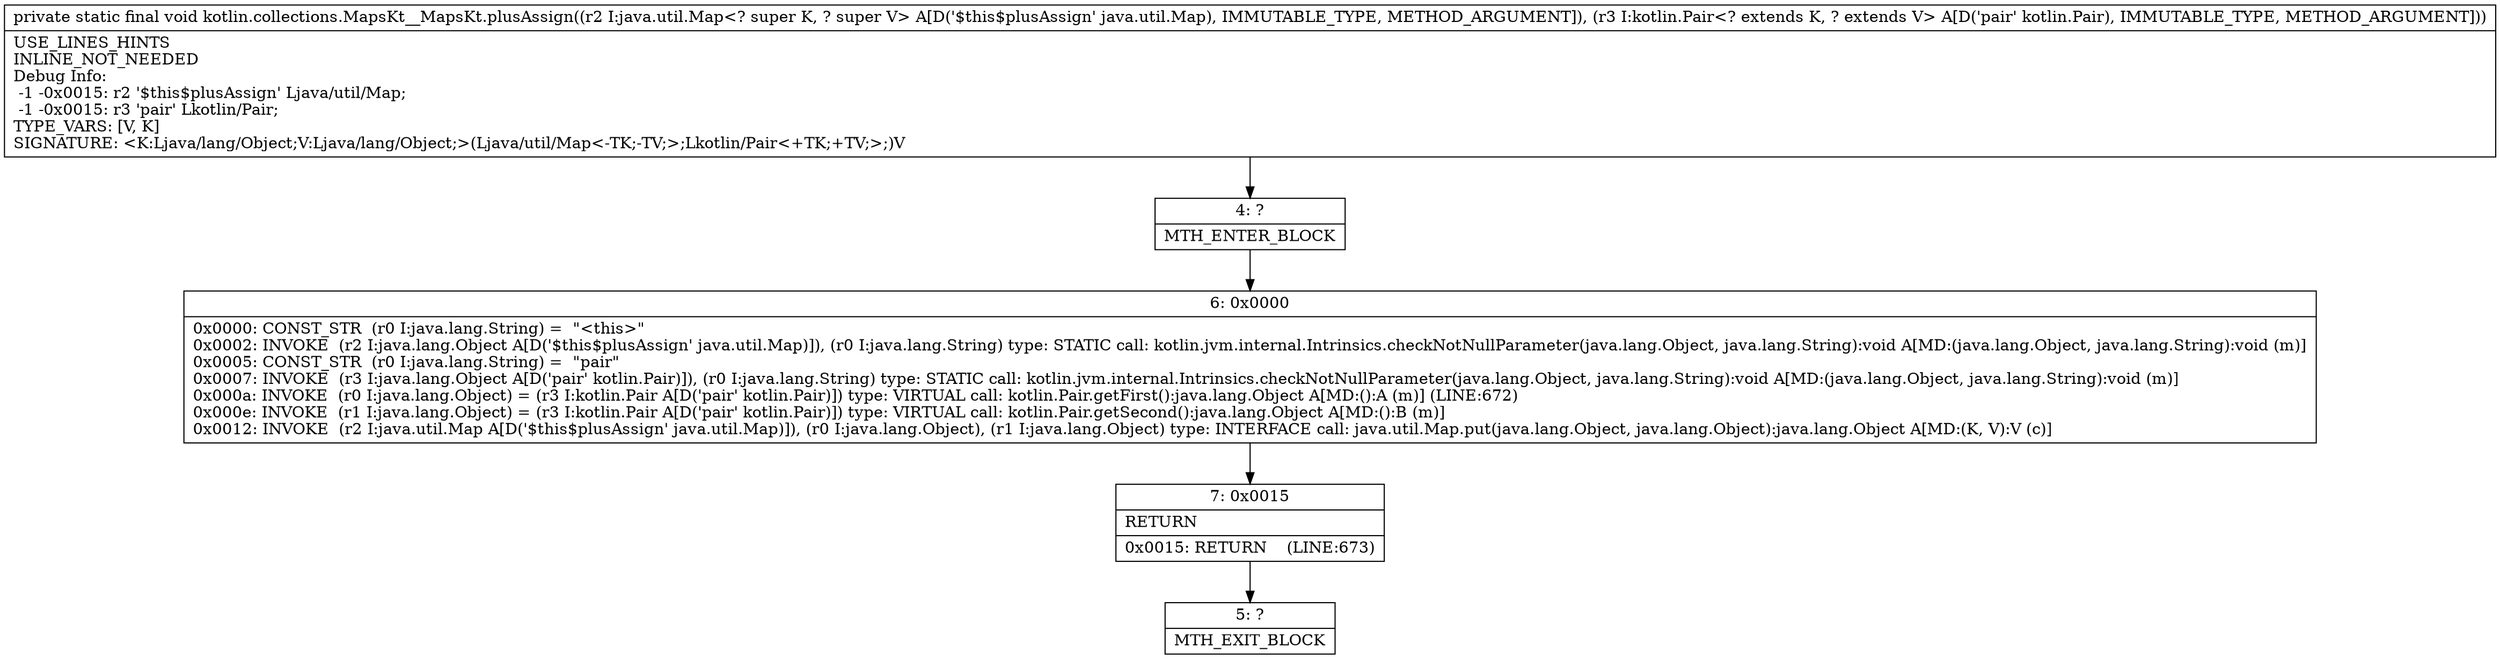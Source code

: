 digraph "CFG forkotlin.collections.MapsKt__MapsKt.plusAssign(Ljava\/util\/Map;Lkotlin\/Pair;)V" {
Node_4 [shape=record,label="{4\:\ ?|MTH_ENTER_BLOCK\l}"];
Node_6 [shape=record,label="{6\:\ 0x0000|0x0000: CONST_STR  (r0 I:java.lang.String) =  \"\<this\>\" \l0x0002: INVOKE  (r2 I:java.lang.Object A[D('$this$plusAssign' java.util.Map)]), (r0 I:java.lang.String) type: STATIC call: kotlin.jvm.internal.Intrinsics.checkNotNullParameter(java.lang.Object, java.lang.String):void A[MD:(java.lang.Object, java.lang.String):void (m)]\l0x0005: CONST_STR  (r0 I:java.lang.String) =  \"pair\" \l0x0007: INVOKE  (r3 I:java.lang.Object A[D('pair' kotlin.Pair)]), (r0 I:java.lang.String) type: STATIC call: kotlin.jvm.internal.Intrinsics.checkNotNullParameter(java.lang.Object, java.lang.String):void A[MD:(java.lang.Object, java.lang.String):void (m)]\l0x000a: INVOKE  (r0 I:java.lang.Object) = (r3 I:kotlin.Pair A[D('pair' kotlin.Pair)]) type: VIRTUAL call: kotlin.Pair.getFirst():java.lang.Object A[MD:():A (m)] (LINE:672)\l0x000e: INVOKE  (r1 I:java.lang.Object) = (r3 I:kotlin.Pair A[D('pair' kotlin.Pair)]) type: VIRTUAL call: kotlin.Pair.getSecond():java.lang.Object A[MD:():B (m)]\l0x0012: INVOKE  (r2 I:java.util.Map A[D('$this$plusAssign' java.util.Map)]), (r0 I:java.lang.Object), (r1 I:java.lang.Object) type: INTERFACE call: java.util.Map.put(java.lang.Object, java.lang.Object):java.lang.Object A[MD:(K, V):V (c)]\l}"];
Node_7 [shape=record,label="{7\:\ 0x0015|RETURN\l|0x0015: RETURN    (LINE:673)\l}"];
Node_5 [shape=record,label="{5\:\ ?|MTH_EXIT_BLOCK\l}"];
MethodNode[shape=record,label="{private static final void kotlin.collections.MapsKt__MapsKt.plusAssign((r2 I:java.util.Map\<? super K, ? super V\> A[D('$this$plusAssign' java.util.Map), IMMUTABLE_TYPE, METHOD_ARGUMENT]), (r3 I:kotlin.Pair\<? extends K, ? extends V\> A[D('pair' kotlin.Pair), IMMUTABLE_TYPE, METHOD_ARGUMENT]))  | USE_LINES_HINTS\lINLINE_NOT_NEEDED\lDebug Info:\l  \-1 \-0x0015: r2 '$this$plusAssign' Ljava\/util\/Map;\l  \-1 \-0x0015: r3 'pair' Lkotlin\/Pair;\lTYPE_VARS: [V, K]\lSIGNATURE: \<K:Ljava\/lang\/Object;V:Ljava\/lang\/Object;\>(Ljava\/util\/Map\<\-TK;\-TV;\>;Lkotlin\/Pair\<+TK;+TV;\>;)V\l}"];
MethodNode -> Node_4;Node_4 -> Node_6;
Node_6 -> Node_7;
Node_7 -> Node_5;
}

